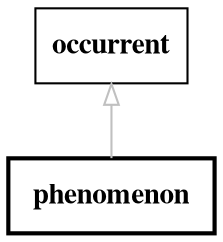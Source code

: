 // biolink model
digraph {
	graph [fontsize=32 penwidth=5]
	node [color=black fontname="times bold" shape=rectangle]
	edge [color=gray fontcolor=darkgray]
	phenomenon [label=" phenomenon " style=bold]
	occurrent -> phenomenon [label="" arrowtail=onormal dir=back]
}
